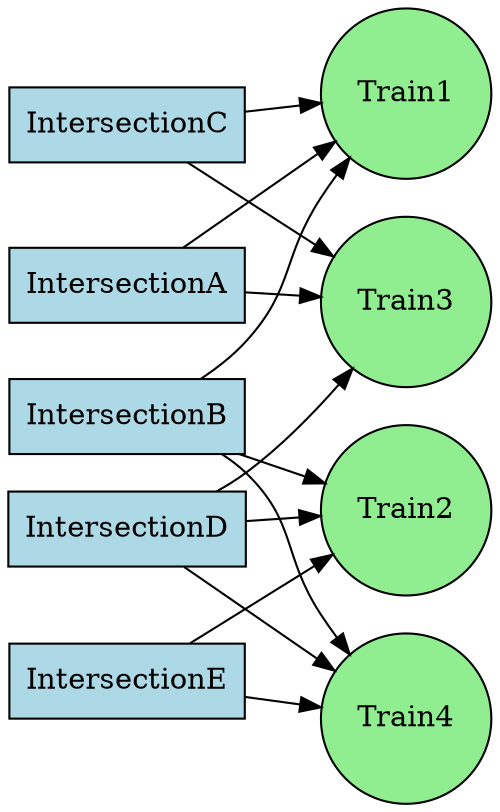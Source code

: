 digraph RAG {
  rankdir=LR;
  node [shape=rectangle, style=filled, fillcolor=lightblue];
  "Train1" [shape=circle, fillcolor=lightgreen];
  "IntersectionA" -> "Train1";
  "IntersectionB" -> "Train1";
  "IntersectionC" -> "Train1";
  "Train2" [shape=circle, fillcolor=lightgreen];
  "IntersectionB" -> "Train2";
  "IntersectionD" -> "Train2";
  "IntersectionE" -> "Train2";
  "Train3" [shape=circle, fillcolor=lightgreen];
  "IntersectionC" -> "Train3";
  "IntersectionD" -> "Train3";
  "IntersectionA" -> "Train3";
  "Train4" [shape=circle, fillcolor=lightgreen];
  "IntersectionE" -> "Train4";
  "IntersectionB" -> "Train4";
  "IntersectionD" -> "Train4";
}
